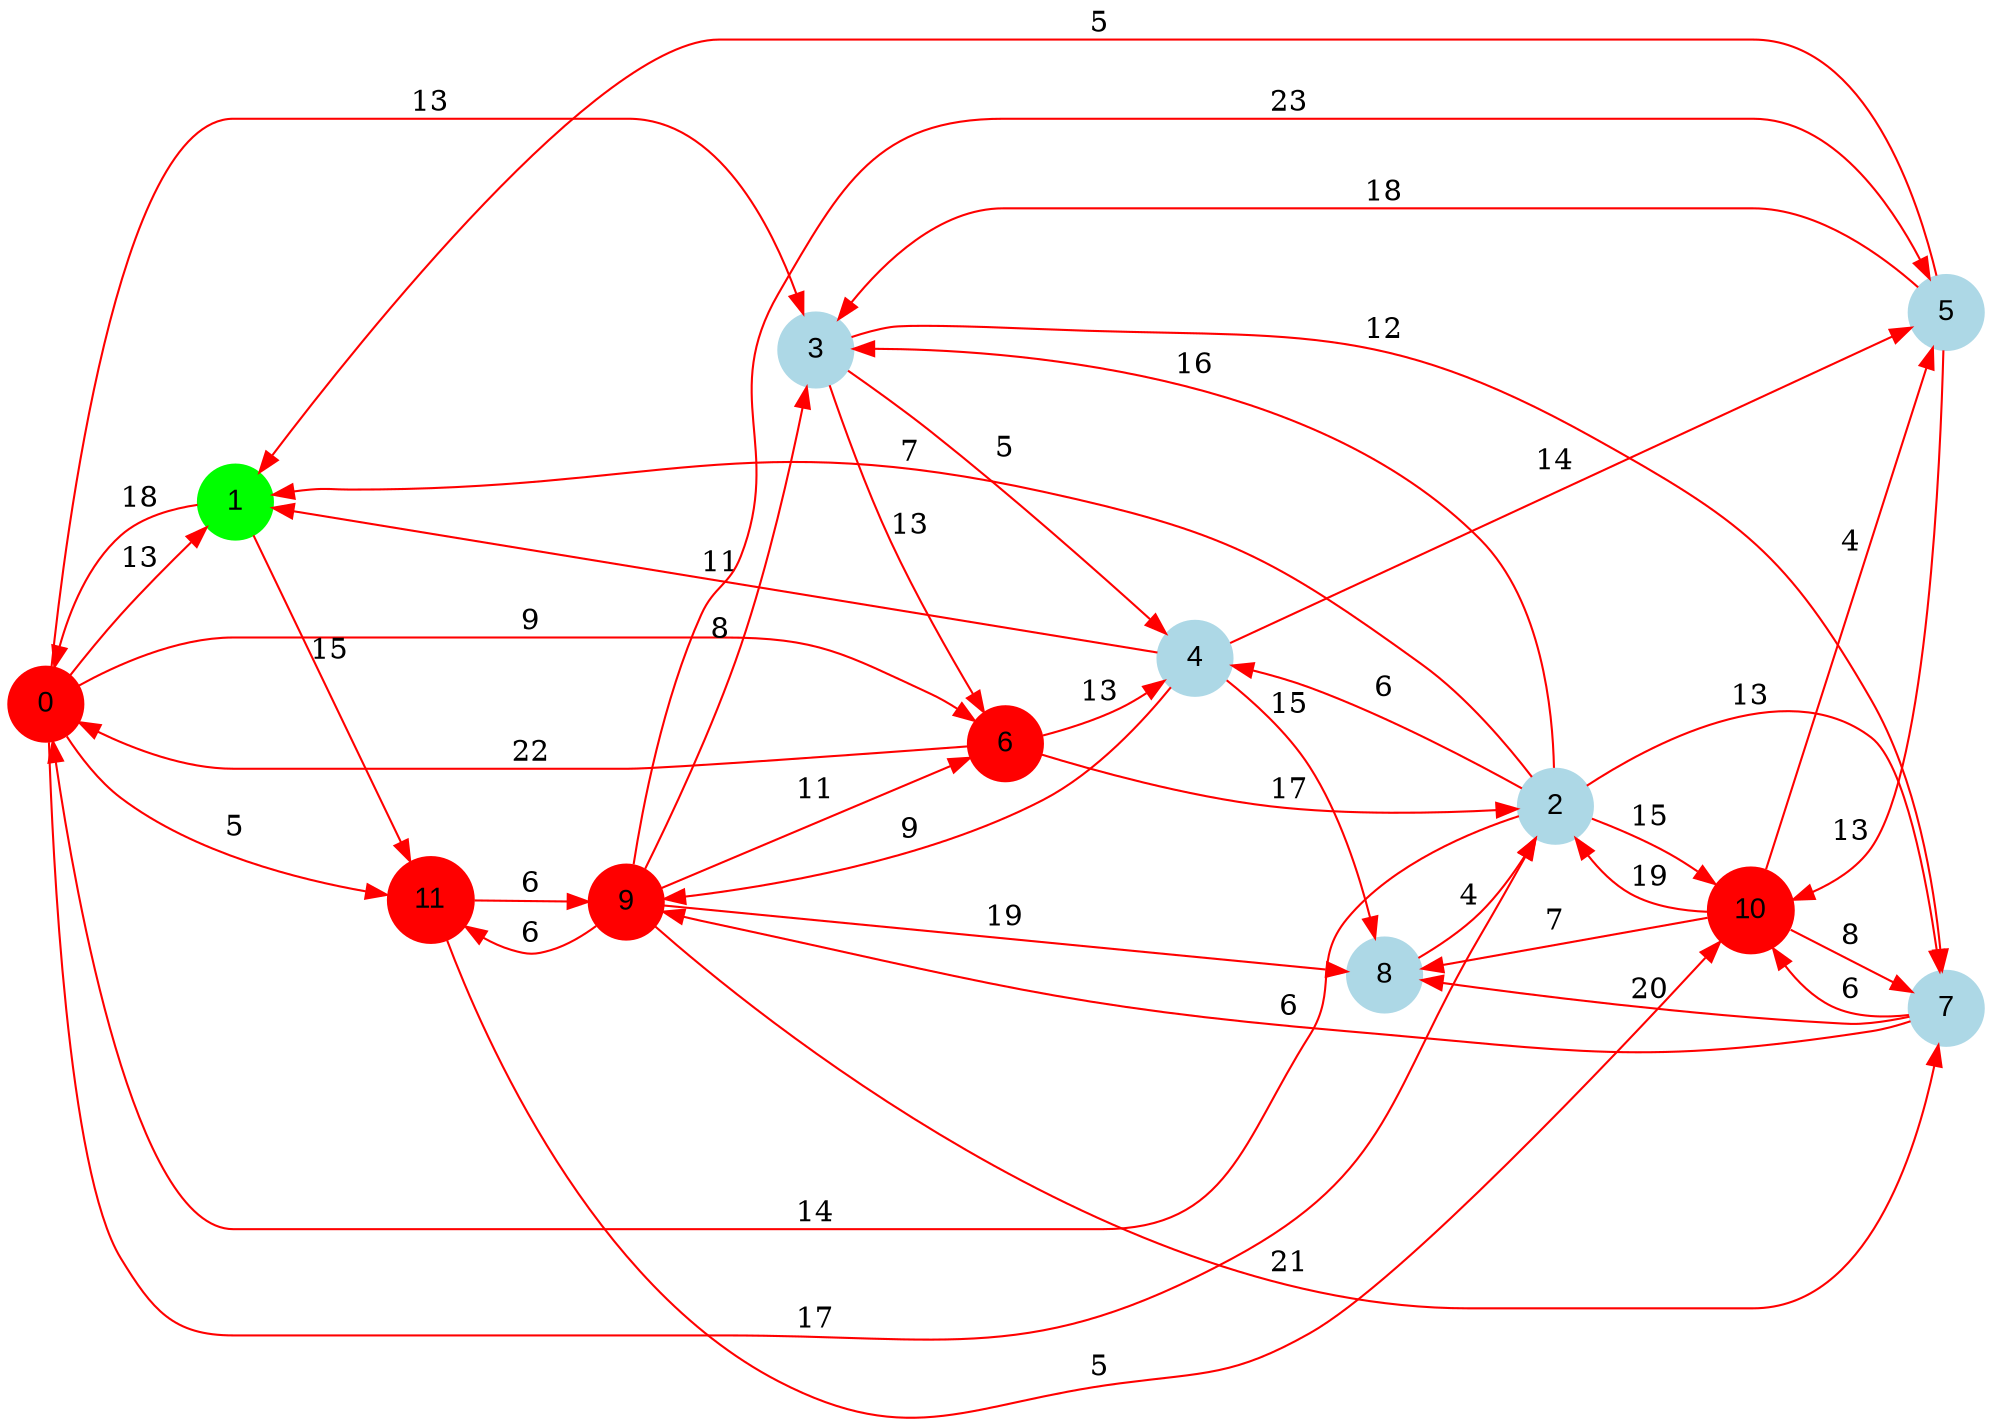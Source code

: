 digraph graphe {
rankdir = LR;
edge [color=red];
0 [fontname="Arial", shape = circle, color=red, style=filled];
1 [fontname="Arial", shape = circle, color=green, style=filled];
2 [fontname="Arial", shape = circle, color=lightblue, style=filled];
3 [fontname="Arial", shape = circle, color=lightblue, style=filled];
4 [fontname="Arial", shape = circle, color=lightblue, style=filled];
5 [fontname="Arial", shape = circle, color=lightblue, style=filled];
6 [fontname="Arial", shape = circle, color=red, style=filled];
7 [fontname="Arial", shape = circle, color=lightblue, style=filled];
8 [fontname="Arial", shape = circle, color=lightblue, style=filled];
9 [fontname="Arial", shape = circle, color=red, style=filled];
10 [fontname="Arial", shape = circle, color=red, style=filled];
11 [fontname="Arial", shape = circle, color=red, style=filled];
	0 -> 1 [label = "13"];
	0 -> 2 [label = "17"];
	0 -> 3 [label = "13"];
	0 -> 6 [label = "9"];
	0 -> 11 [label = "5"];
	1 -> 0 [label = "18"];
	1 -> 11 [label = "15"];
	2 -> 0 [label = "14"];
	2 -> 1 [label = "7"];
	2 -> 3 [label = "16"];
	2 -> 4 [label = "6"];
	2 -> 7 [label = "13"];
	2 -> 10 [label = "15"];
	3 -> 4 [label = "5"];
	3 -> 6 [label = "13"];
	3 -> 7 [label = "12"];
	4 -> 1 [label = "11"];
	4 -> 5 [label = "14"];
	4 -> 8 [label = "15"];
	4 -> 9 [label = "9"];
	5 -> 1 [label = "5"];
	5 -> 3 [label = "18"];
	5 -> 10 [label = "13"];
	6 -> 0 [label = "22"];
	6 -> 2 [label = "17"];
	6 -> 4 [label = "13"];
	7 -> 8 [label = "20"];
	7 -> 9 [label = "6"];
	7 -> 10 [label = "6"];
	8 -> 2 [label = "4"];
	9 -> 3 [label = "8"];
	9 -> 5 [label = "23"];
	9 -> 6 [label = "11"];
	9 -> 7 [label = "21"];
	9 -> 8 [label = "19"];
	9 -> 11 [label = "6"];
	10 -> 2 [label = "19"];
	10 -> 5 [label = "4"];
	10 -> 7 [label = "8"];
	10 -> 8 [label = "7"];
	11 -> 9 [label = "6"];
	11 -> 10 [label = "5"];
}